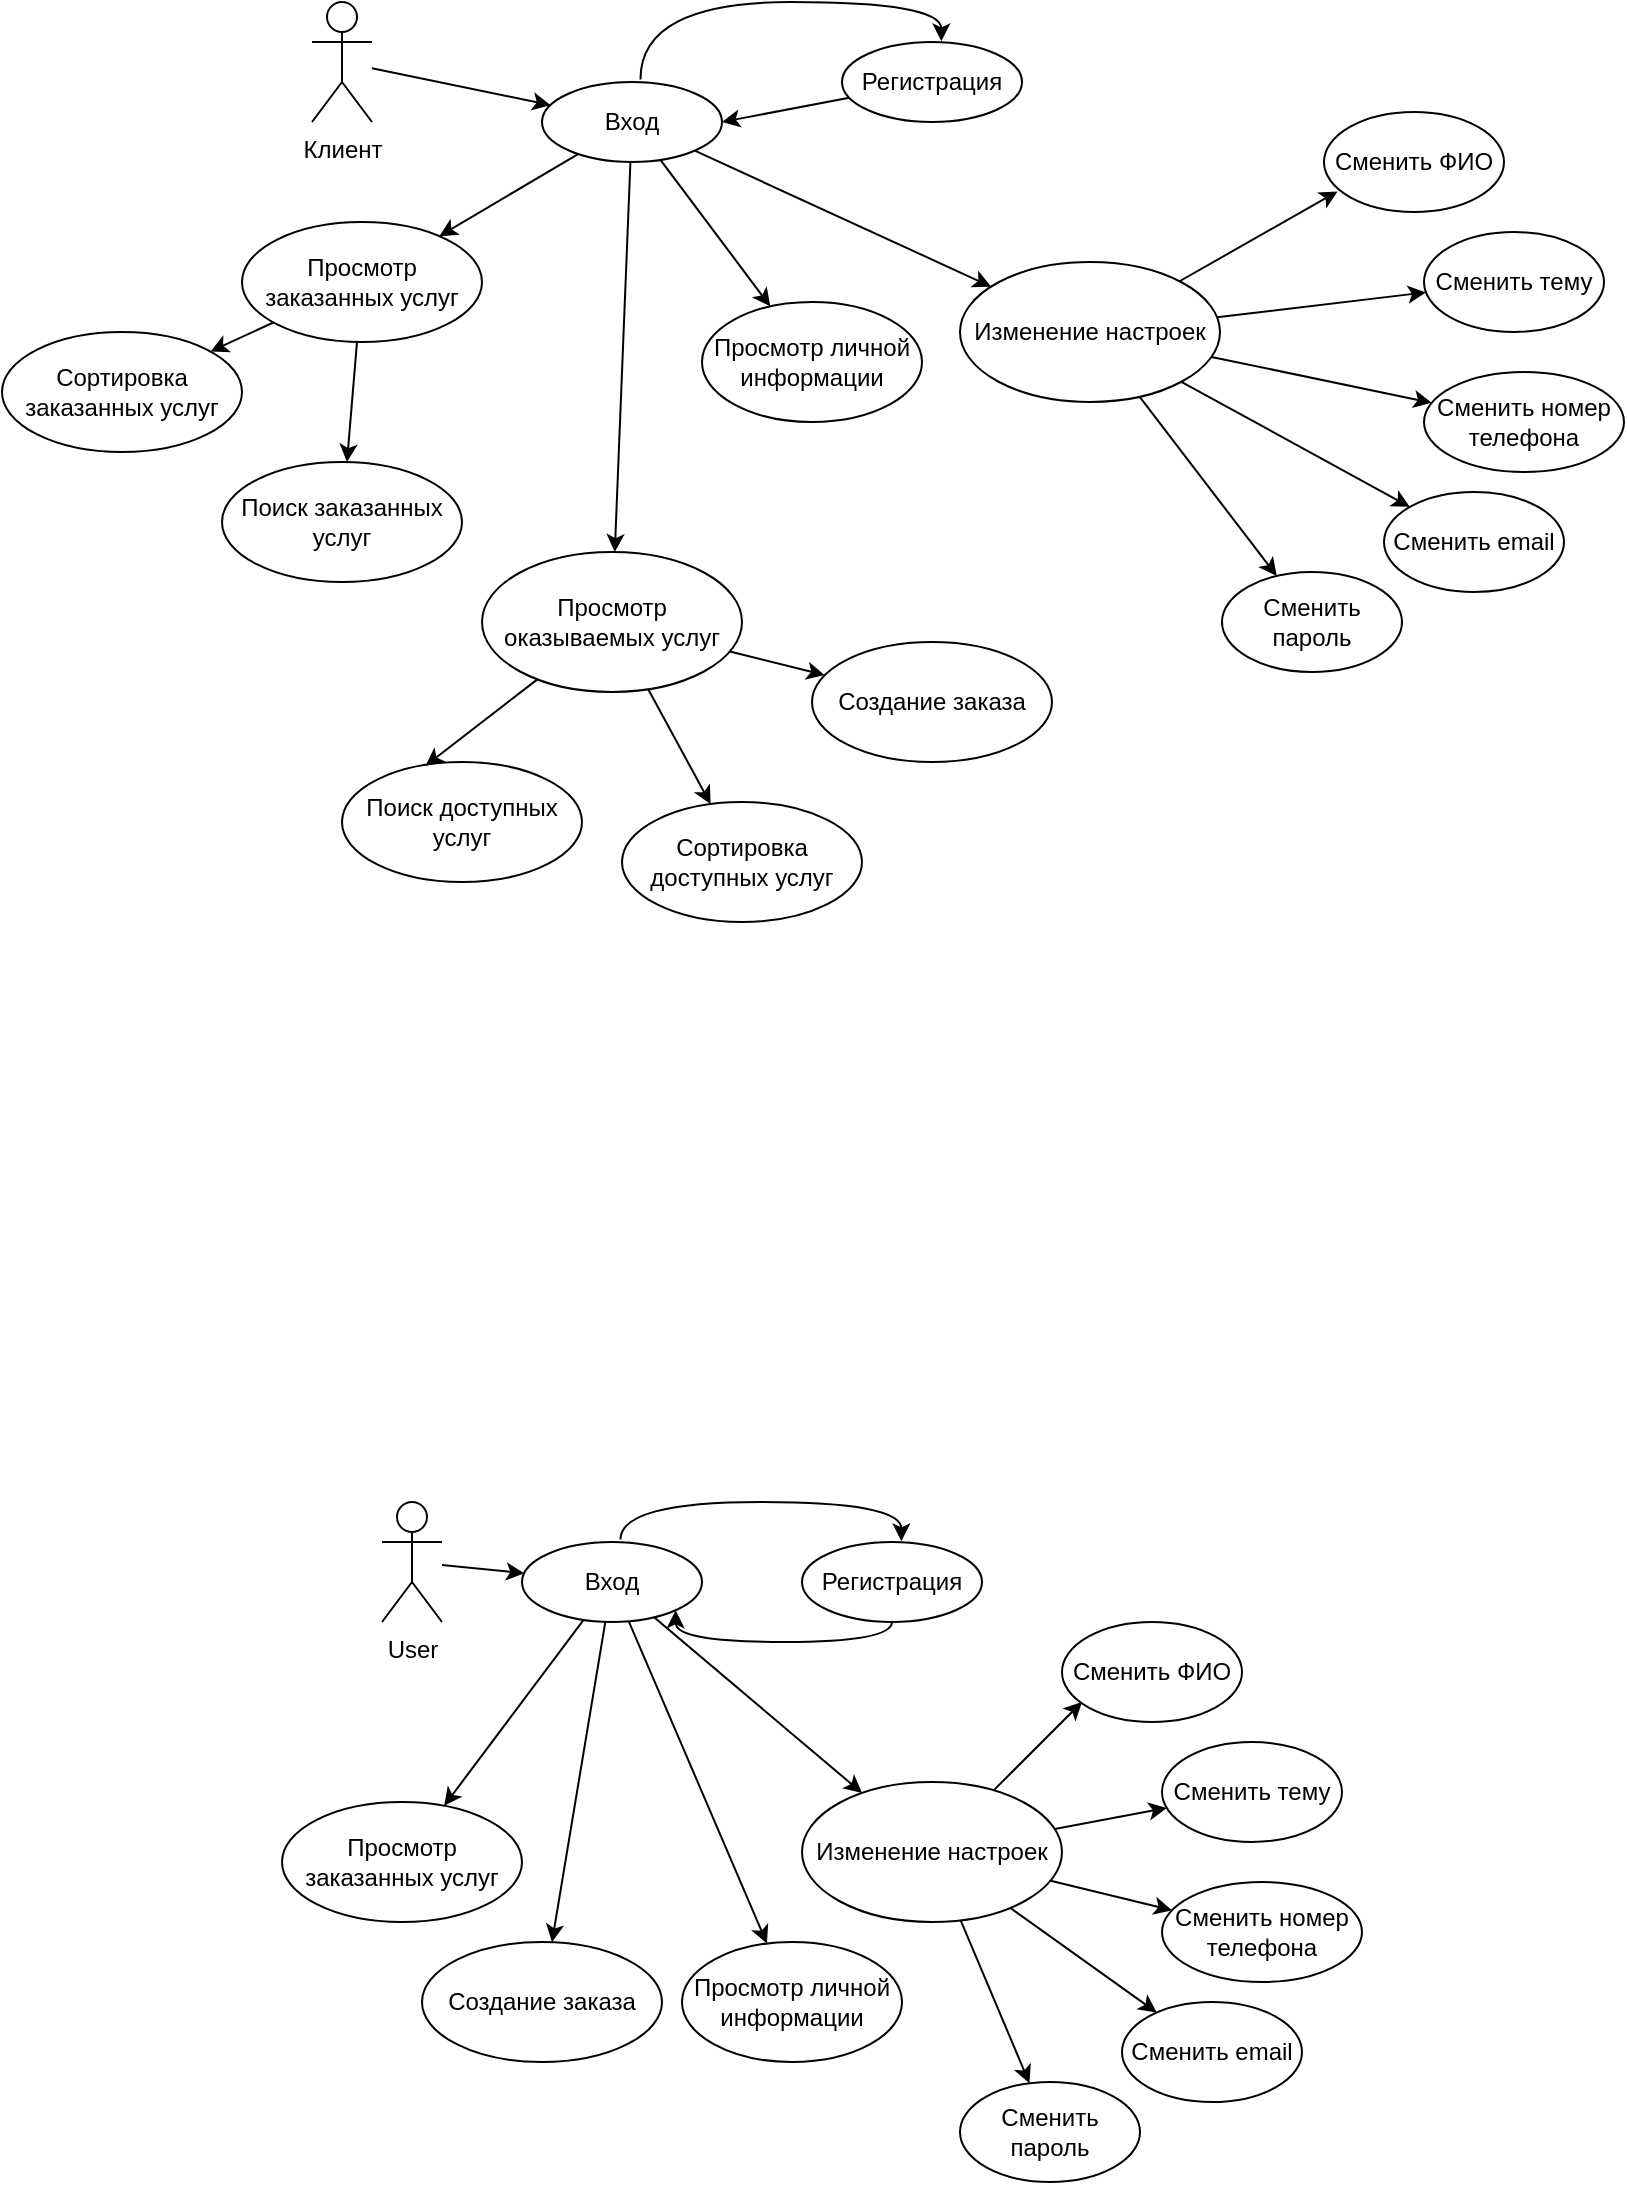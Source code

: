 <mxfile version="14.7.0" type="github"><diagram id="LdHOamXc3iTLMMzJx2Jo" name="Page-1"><mxGraphModel dx="2249" dy="791" grid="1" gridSize="10" guides="1" tooltips="1" connect="1" arrows="1" fold="1" page="1" pageScale="1" pageWidth="827" pageHeight="1169" math="0" shadow="0"><root><mxCell id="0"/><mxCell id="1" parent="0"/><mxCell id="g-ODbm3r8ru8x1pjHs3_-1" value="Клиент" style="shape=umlActor;verticalLabelPosition=bottom;verticalAlign=top;html=1;outlineConnect=0;" vertex="1" parent="1"><mxGeometry x="35" y="20" width="30" height="60" as="geometry"/></mxCell><mxCell id="g-ODbm3r8ru8x1pjHs3_-2" value="Вход" style="ellipse;whiteSpace=wrap;html=1;" vertex="1" parent="1"><mxGeometry x="150" y="60" width="90" height="40" as="geometry"/></mxCell><mxCell id="g-ODbm3r8ru8x1pjHs3_-3" value="Регистрация" style="ellipse;whiteSpace=wrap;html=1;" vertex="1" parent="1"><mxGeometry x="300" y="40" width="90" height="40" as="geometry"/></mxCell><mxCell id="g-ODbm3r8ru8x1pjHs3_-4" value="" style="curved=1;endArrow=classic;html=1;exitX=0.547;exitY=-0.032;exitDx=0;exitDy=0;exitPerimeter=0;entryX=0.552;entryY=-0.008;entryDx=0;entryDy=0;entryPerimeter=0;edgeStyle=orthogonalEdgeStyle;" edge="1" parent="1" source="g-ODbm3r8ru8x1pjHs3_-2" target="g-ODbm3r8ru8x1pjHs3_-3"><mxGeometry width="50" height="50" relative="1" as="geometry"><mxPoint x="300" y="80" as="sourcePoint"/><mxPoint x="350" y="30" as="targetPoint"/><Array as="points"><mxPoint x="199" y="20"/><mxPoint x="350" y="20"/></Array></mxGeometry></mxCell><mxCell id="g-ODbm3r8ru8x1pjHs3_-5" value="" style="endArrow=classic;html=1;" edge="1" parent="1" source="g-ODbm3r8ru8x1pjHs3_-1" target="g-ODbm3r8ru8x1pjHs3_-2"><mxGeometry width="50" height="50" relative="1" as="geometry"><mxPoint x="290" y="220" as="sourcePoint"/><mxPoint x="340" y="170" as="targetPoint"/></mxGeometry></mxCell><mxCell id="g-ODbm3r8ru8x1pjHs3_-6" value="Просмотр личной информации" style="ellipse;whiteSpace=wrap;html=1;" vertex="1" parent="1"><mxGeometry x="230" y="170" width="110" height="60" as="geometry"/></mxCell><mxCell id="g-ODbm3r8ru8x1pjHs3_-7" value="" style="endArrow=classic;html=1;" edge="1" parent="1" source="g-ODbm3r8ru8x1pjHs3_-2" target="g-ODbm3r8ru8x1pjHs3_-6"><mxGeometry width="50" height="50" relative="1" as="geometry"><mxPoint x="290" y="220" as="sourcePoint"/><mxPoint x="340" y="170" as="targetPoint"/></mxGeometry></mxCell><mxCell id="g-ODbm3r8ru8x1pjHs3_-8" value="Изменение настроек" style="ellipse;whiteSpace=wrap;html=1;" vertex="1" parent="1"><mxGeometry x="359" y="150" width="130" height="70" as="geometry"/></mxCell><mxCell id="g-ODbm3r8ru8x1pjHs3_-9" value="" style="endArrow=classic;html=1;" edge="1" parent="1" source="g-ODbm3r8ru8x1pjHs3_-2" target="g-ODbm3r8ru8x1pjHs3_-8"><mxGeometry width="50" height="50" relative="1" as="geometry"><mxPoint x="290" y="230" as="sourcePoint"/><mxPoint x="340" y="180" as="targetPoint"/></mxGeometry></mxCell><mxCell id="g-ODbm3r8ru8x1pjHs3_-10" value="Просмотр заказанных услуг" style="ellipse;whiteSpace=wrap;html=1;" vertex="1" parent="1"><mxGeometry y="130" width="120" height="60" as="geometry"/></mxCell><mxCell id="g-ODbm3r8ru8x1pjHs3_-11" value="" style="endArrow=classic;html=1;" edge="1" parent="1" source="g-ODbm3r8ru8x1pjHs3_-2" target="g-ODbm3r8ru8x1pjHs3_-10"><mxGeometry width="50" height="50" relative="1" as="geometry"><mxPoint x="440" y="120" as="sourcePoint"/><mxPoint x="490" y="70" as="targetPoint"/></mxGeometry></mxCell><mxCell id="g-ODbm3r8ru8x1pjHs3_-12" value="Сменить тему" style="ellipse;whiteSpace=wrap;html=1;" vertex="1" parent="1"><mxGeometry x="591" y="135" width="90" height="50" as="geometry"/></mxCell><mxCell id="g-ODbm3r8ru8x1pjHs3_-13" value="Сменить номер телефона" style="ellipse;whiteSpace=wrap;html=1;" vertex="1" parent="1"><mxGeometry x="591" y="205" width="100" height="50" as="geometry"/></mxCell><mxCell id="g-ODbm3r8ru8x1pjHs3_-14" value="Сменить email" style="ellipse;whiteSpace=wrap;html=1;" vertex="1" parent="1"><mxGeometry x="571" y="265" width="90" height="50" as="geometry"/></mxCell><mxCell id="g-ODbm3r8ru8x1pjHs3_-15" value="Сменить пароль" style="ellipse;whiteSpace=wrap;html=1;" vertex="1" parent="1"><mxGeometry x="490" y="305" width="90" height="50" as="geometry"/></mxCell><mxCell id="g-ODbm3r8ru8x1pjHs3_-16" value="Сменить ФИО" style="ellipse;whiteSpace=wrap;html=1;" vertex="1" parent="1"><mxGeometry x="541" y="75" width="90" height="50" as="geometry"/></mxCell><mxCell id="g-ODbm3r8ru8x1pjHs3_-17" value="" style="endArrow=classic;html=1;entryX=0.076;entryY=0.794;entryDx=0;entryDy=0;entryPerimeter=0;" edge="1" parent="1" source="g-ODbm3r8ru8x1pjHs3_-8" target="g-ODbm3r8ru8x1pjHs3_-16"><mxGeometry width="50" height="50" relative="1" as="geometry"><mxPoint x="380" y="190" as="sourcePoint"/><mxPoint x="430" y="140" as="targetPoint"/></mxGeometry></mxCell><mxCell id="g-ODbm3r8ru8x1pjHs3_-18" value="" style="endArrow=classic;html=1;" edge="1" parent="1" source="g-ODbm3r8ru8x1pjHs3_-8" target="g-ODbm3r8ru8x1pjHs3_-12"><mxGeometry width="50" height="50" relative="1" as="geometry"><mxPoint x="395.816" y="194.184" as="sourcePoint"/><mxPoint x="440" y="150" as="targetPoint"/></mxGeometry></mxCell><mxCell id="g-ODbm3r8ru8x1pjHs3_-19" value="" style="endArrow=classic;html=1;" edge="1" parent="1" source="g-ODbm3r8ru8x1pjHs3_-8" target="g-ODbm3r8ru8x1pjHs3_-13"><mxGeometry width="50" height="50" relative="1" as="geometry"><mxPoint x="426.46" y="213.607" as="sourcePoint"/><mxPoint x="482.321" y="202.926" as="targetPoint"/></mxGeometry></mxCell><mxCell id="g-ODbm3r8ru8x1pjHs3_-20" value="" style="endArrow=classic;html=1;" edge="1" parent="1" source="g-ODbm3r8ru8x1pjHs3_-8" target="g-ODbm3r8ru8x1pjHs3_-14"><mxGeometry width="50" height="50" relative="1" as="geometry"><mxPoint x="424.448" y="239.154" as="sourcePoint"/><mxPoint x="485.032" y="254.07" as="targetPoint"/></mxGeometry></mxCell><mxCell id="g-ODbm3r8ru8x1pjHs3_-21" value="" style="endArrow=classic;html=1;" edge="1" parent="1" source="g-ODbm3r8ru8x1pjHs3_-8" target="g-ODbm3r8ru8x1pjHs3_-15"><mxGeometry width="50" height="50" relative="1" as="geometry"><mxPoint x="404.128" y="252.948" as="sourcePoint"/><mxPoint x="477.373" y="305.266" as="targetPoint"/></mxGeometry></mxCell><mxCell id="g-ODbm3r8ru8x1pjHs3_-22" value="&lt;div&gt;User&lt;/div&gt;" style="shape=umlActor;verticalLabelPosition=bottom;verticalAlign=top;html=1;outlineConnect=0;" vertex="1" parent="1"><mxGeometry x="70" y="770" width="30" height="60" as="geometry"/></mxCell><mxCell id="g-ODbm3r8ru8x1pjHs3_-23" value="Вход" style="ellipse;whiteSpace=wrap;html=1;" vertex="1" parent="1"><mxGeometry x="140" y="790" width="90" height="40" as="geometry"/></mxCell><mxCell id="g-ODbm3r8ru8x1pjHs3_-24" value="Регистрация" style="ellipse;whiteSpace=wrap;html=1;" vertex="1" parent="1"><mxGeometry x="280" y="790" width="90" height="40" as="geometry"/></mxCell><mxCell id="g-ODbm3r8ru8x1pjHs3_-25" value="" style="curved=1;endArrow=classic;html=1;exitX=0.547;exitY=-0.032;exitDx=0;exitDy=0;exitPerimeter=0;entryX=0.552;entryY=-0.008;entryDx=0;entryDy=0;entryPerimeter=0;edgeStyle=orthogonalEdgeStyle;" edge="1" parent="1" source="g-ODbm3r8ru8x1pjHs3_-23" target="g-ODbm3r8ru8x1pjHs3_-24"><mxGeometry width="50" height="50" relative="1" as="geometry"><mxPoint x="290" y="810" as="sourcePoint"/><mxPoint x="340" y="760" as="targetPoint"/><Array as="points"><mxPoint x="189" y="770"/><mxPoint x="330" y="770"/></Array></mxGeometry></mxCell><mxCell id="g-ODbm3r8ru8x1pjHs3_-26" value="" style="curved=1;endArrow=classic;html=1;edgeStyle=orthogonalEdgeStyle;exitX=0.5;exitY=1;exitDx=0;exitDy=0;entryX=1;entryY=1;entryDx=0;entryDy=0;" edge="1" parent="1" source="g-ODbm3r8ru8x1pjHs3_-24" target="g-ODbm3r8ru8x1pjHs3_-23"><mxGeometry width="50" height="50" relative="1" as="geometry"><mxPoint x="190" y="832" as="sourcePoint"/><mxPoint x="190" y="880" as="targetPoint"/><Array as="points"><mxPoint x="325" y="840"/><mxPoint x="217" y="840"/></Array></mxGeometry></mxCell><mxCell id="g-ODbm3r8ru8x1pjHs3_-27" value="" style="endArrow=classic;html=1;" edge="1" parent="1" source="g-ODbm3r8ru8x1pjHs3_-22" target="g-ODbm3r8ru8x1pjHs3_-23"><mxGeometry width="50" height="50" relative="1" as="geometry"><mxPoint x="280" y="950" as="sourcePoint"/><mxPoint x="330" y="900" as="targetPoint"/></mxGeometry></mxCell><mxCell id="g-ODbm3r8ru8x1pjHs3_-28" value="Просмотр личной информации" style="ellipse;whiteSpace=wrap;html=1;" vertex="1" parent="1"><mxGeometry x="220" y="990" width="110" height="60" as="geometry"/></mxCell><mxCell id="g-ODbm3r8ru8x1pjHs3_-29" value="" style="endArrow=classic;html=1;" edge="1" parent="1" source="g-ODbm3r8ru8x1pjHs3_-23" target="g-ODbm3r8ru8x1pjHs3_-28"><mxGeometry width="50" height="50" relative="1" as="geometry"><mxPoint x="280" y="950" as="sourcePoint"/><mxPoint x="330" y="900" as="targetPoint"/></mxGeometry></mxCell><mxCell id="g-ODbm3r8ru8x1pjHs3_-30" value="Изменение настроек" style="ellipse;whiteSpace=wrap;html=1;" vertex="1" parent="1"><mxGeometry x="280" y="910" width="130" height="70" as="geometry"/></mxCell><mxCell id="g-ODbm3r8ru8x1pjHs3_-31" value="" style="endArrow=classic;html=1;" edge="1" parent="1" source="g-ODbm3r8ru8x1pjHs3_-23" target="g-ODbm3r8ru8x1pjHs3_-30"><mxGeometry width="50" height="50" relative="1" as="geometry"><mxPoint x="280" y="960" as="sourcePoint"/><mxPoint x="330" y="910" as="targetPoint"/></mxGeometry></mxCell><mxCell id="g-ODbm3r8ru8x1pjHs3_-32" value="Создание заказа" style="ellipse;whiteSpace=wrap;html=1;" vertex="1" parent="1"><mxGeometry x="90" y="990" width="120" height="60" as="geometry"/></mxCell><mxCell id="g-ODbm3r8ru8x1pjHs3_-33" value="" style="endArrow=classic;html=1;" edge="1" parent="1" source="g-ODbm3r8ru8x1pjHs3_-23" target="g-ODbm3r8ru8x1pjHs3_-32"><mxGeometry width="50" height="50" relative="1" as="geometry"><mxPoint x="280" y="960" as="sourcePoint"/><mxPoint x="330" y="910" as="targetPoint"/></mxGeometry></mxCell><mxCell id="g-ODbm3r8ru8x1pjHs3_-34" value="Просмотр заказанных услуг" style="ellipse;whiteSpace=wrap;html=1;" vertex="1" parent="1"><mxGeometry x="20" y="920" width="120" height="60" as="geometry"/></mxCell><mxCell id="g-ODbm3r8ru8x1pjHs3_-35" value="" style="endArrow=classic;html=1;" edge="1" parent="1" source="g-ODbm3r8ru8x1pjHs3_-23" target="g-ODbm3r8ru8x1pjHs3_-34"><mxGeometry width="50" height="50" relative="1" as="geometry"><mxPoint x="430" y="850" as="sourcePoint"/><mxPoint x="480" y="800" as="targetPoint"/></mxGeometry></mxCell><mxCell id="g-ODbm3r8ru8x1pjHs3_-36" value="Сменить тему" style="ellipse;whiteSpace=wrap;html=1;" vertex="1" parent="1"><mxGeometry x="460" y="890" width="90" height="50" as="geometry"/></mxCell><mxCell id="g-ODbm3r8ru8x1pjHs3_-37" value="Сменить номер телефона" style="ellipse;whiteSpace=wrap;html=1;" vertex="1" parent="1"><mxGeometry x="460" y="960" width="100" height="50" as="geometry"/></mxCell><mxCell id="g-ODbm3r8ru8x1pjHs3_-38" value="Сменить email" style="ellipse;whiteSpace=wrap;html=1;" vertex="1" parent="1"><mxGeometry x="440" y="1020" width="90" height="50" as="geometry"/></mxCell><mxCell id="g-ODbm3r8ru8x1pjHs3_-39" value="Сменить пароль" style="ellipse;whiteSpace=wrap;html=1;" vertex="1" parent="1"><mxGeometry x="359" y="1060" width="90" height="50" as="geometry"/></mxCell><mxCell id="g-ODbm3r8ru8x1pjHs3_-40" value="Сменить ФИО" style="ellipse;whiteSpace=wrap;html=1;" vertex="1" parent="1"><mxGeometry x="410" y="830" width="90" height="50" as="geometry"/></mxCell><mxCell id="g-ODbm3r8ru8x1pjHs3_-41" value="" style="endArrow=classic;html=1;" edge="1" parent="1" source="g-ODbm3r8ru8x1pjHs3_-30"><mxGeometry width="50" height="50" relative="1" as="geometry"><mxPoint x="370" y="920" as="sourcePoint"/><mxPoint x="420" y="870" as="targetPoint"/></mxGeometry></mxCell><mxCell id="g-ODbm3r8ru8x1pjHs3_-42" value="" style="endArrow=classic;html=1;" edge="1" parent="1" source="g-ODbm3r8ru8x1pjHs3_-30" target="g-ODbm3r8ru8x1pjHs3_-36"><mxGeometry width="50" height="50" relative="1" as="geometry"><mxPoint x="385.816" y="924.184" as="sourcePoint"/><mxPoint x="430" y="880" as="targetPoint"/></mxGeometry></mxCell><mxCell id="g-ODbm3r8ru8x1pjHs3_-43" value="" style="endArrow=classic;html=1;" edge="1" parent="1" source="g-ODbm3r8ru8x1pjHs3_-30" target="g-ODbm3r8ru8x1pjHs3_-37"><mxGeometry width="50" height="50" relative="1" as="geometry"><mxPoint x="416.46" y="943.607" as="sourcePoint"/><mxPoint x="472.321" y="932.926" as="targetPoint"/></mxGeometry></mxCell><mxCell id="g-ODbm3r8ru8x1pjHs3_-44" value="" style="endArrow=classic;html=1;" edge="1" parent="1" source="g-ODbm3r8ru8x1pjHs3_-30" target="g-ODbm3r8ru8x1pjHs3_-38"><mxGeometry width="50" height="50" relative="1" as="geometry"><mxPoint x="414.448" y="969.154" as="sourcePoint"/><mxPoint x="475.032" y="984.07" as="targetPoint"/></mxGeometry></mxCell><mxCell id="g-ODbm3r8ru8x1pjHs3_-45" value="" style="endArrow=classic;html=1;" edge="1" parent="1" source="g-ODbm3r8ru8x1pjHs3_-30" target="g-ODbm3r8ru8x1pjHs3_-39"><mxGeometry width="50" height="50" relative="1" as="geometry"><mxPoint x="394.128" y="982.948" as="sourcePoint"/><mxPoint x="467.373" y="1035.266" as="targetPoint"/></mxGeometry></mxCell><mxCell id="g-ODbm3r8ru8x1pjHs3_-46" value="Просмотр оказываемых услуг" style="ellipse;whiteSpace=wrap;html=1;" vertex="1" parent="1"><mxGeometry x="120" y="295" width="130" height="70" as="geometry"/></mxCell><mxCell id="g-ODbm3r8ru8x1pjHs3_-47" value="" style="endArrow=classic;html=1;" edge="1" parent="1" source="g-ODbm3r8ru8x1pjHs3_-2" target="g-ODbm3r8ru8x1pjHs3_-46"><mxGeometry width="50" height="50" relative="1" as="geometry"><mxPoint x="206.807" y="109.984" as="sourcePoint"/><mxPoint x="217.287" y="220.031" as="targetPoint"/></mxGeometry></mxCell><mxCell id="g-ODbm3r8ru8x1pjHs3_-48" value="Сортировка доступных услуг" style="ellipse;whiteSpace=wrap;html=1;" vertex="1" parent="1"><mxGeometry x="190" y="420" width="120" height="60" as="geometry"/></mxCell><mxCell id="g-ODbm3r8ru8x1pjHs3_-49" value="" style="endArrow=classic;html=1;" edge="1" parent="1" source="g-ODbm3r8ru8x1pjHs3_-46" target="g-ODbm3r8ru8x1pjHs3_-48"><mxGeometry width="50" height="50" relative="1" as="geometry"><mxPoint x="161" y="220" as="sourcePoint"/><mxPoint x="260" y="250" as="targetPoint"/></mxGeometry></mxCell><mxCell id="g-ODbm3r8ru8x1pjHs3_-50" value="Поиск доступных  услуг" style="ellipse;whiteSpace=wrap;html=1;" vertex="1" parent="1"><mxGeometry x="50" y="400" width="120" height="60" as="geometry"/></mxCell><mxCell id="g-ODbm3r8ru8x1pjHs3_-51" value="" style="endArrow=classic;html=1;entryX=0.348;entryY=0.032;entryDx=0;entryDy=0;entryPerimeter=0;" edge="1" parent="1" source="g-ODbm3r8ru8x1pjHs3_-46" target="g-ODbm3r8ru8x1pjHs3_-50"><mxGeometry width="50" height="50" relative="1" as="geometry"><mxPoint x="210" y="300" as="sourcePoint"/><mxPoint x="260" y="250" as="targetPoint"/></mxGeometry></mxCell><mxCell id="g-ODbm3r8ru8x1pjHs3_-52" value="Сортировка заказанных услуг" style="ellipse;whiteSpace=wrap;html=1;" vertex="1" parent="1"><mxGeometry x="-120" y="185" width="120" height="60" as="geometry"/></mxCell><mxCell id="g-ODbm3r8ru8x1pjHs3_-53" value="Поиск заказанных  услуг" style="ellipse;whiteSpace=wrap;html=1;" vertex="1" parent="1"><mxGeometry x="-10" y="250" width="120" height="60" as="geometry"/></mxCell><mxCell id="g-ODbm3r8ru8x1pjHs3_-54" value="" style="endArrow=classic;html=1;" edge="1" parent="1" source="g-ODbm3r8ru8x1pjHs3_-10" target="g-ODbm3r8ru8x1pjHs3_-53"><mxGeometry width="50" height="50" relative="1" as="geometry"><mxPoint x="210" y="300" as="sourcePoint"/><mxPoint x="70" y="260" as="targetPoint"/></mxGeometry></mxCell><mxCell id="g-ODbm3r8ru8x1pjHs3_-55" value="" style="endArrow=classic;html=1;" edge="1" parent="1" source="g-ODbm3r8ru8x1pjHs3_-10" target="g-ODbm3r8ru8x1pjHs3_-52"><mxGeometry width="50" height="50" relative="1" as="geometry"><mxPoint x="67.464" y="199.973" as="sourcePoint"/><mxPoint x="62.412" y="260.024" as="targetPoint"/></mxGeometry></mxCell><mxCell id="g-ODbm3r8ru8x1pjHs3_-56" style="edgeStyle=orthogonalEdgeStyle;curved=1;rounded=0;orthogonalLoop=1;jettySize=auto;html=1;exitX=0.5;exitY=1;exitDx=0;exitDy=0;" edge="1" parent="1" source="g-ODbm3r8ru8x1pjHs3_-14" target="g-ODbm3r8ru8x1pjHs3_-14"><mxGeometry relative="1" as="geometry"/></mxCell><mxCell id="g-ODbm3r8ru8x1pjHs3_-57" value="" style="endArrow=classic;html=1;entryX=1;entryY=0.5;entryDx=0;entryDy=0;" edge="1" parent="1" source="g-ODbm3r8ru8x1pjHs3_-3" target="g-ODbm3r8ru8x1pjHs3_-2"><mxGeometry width="50" height="50" relative="1" as="geometry"><mxPoint x="210" y="340" as="sourcePoint"/><mxPoint x="260" y="290" as="targetPoint"/></mxGeometry></mxCell><mxCell id="g-ODbm3r8ru8x1pjHs3_-58" value="" style="endArrow=classic;html=1;" edge="1" parent="1" source="g-ODbm3r8ru8x1pjHs3_-46" target="g-ODbm3r8ru8x1pjHs3_-59"><mxGeometry width="50" height="50" relative="1" as="geometry"><mxPoint x="245.716" y="361.892" as="sourcePoint"/><mxPoint x="320" y="370" as="targetPoint"/></mxGeometry></mxCell><mxCell id="g-ODbm3r8ru8x1pjHs3_-59" value="Создание заказа" style="ellipse;whiteSpace=wrap;html=1;" vertex="1" parent="1"><mxGeometry x="285" y="340" width="120" height="60" as="geometry"/></mxCell></root></mxGraphModel></diagram></mxfile>